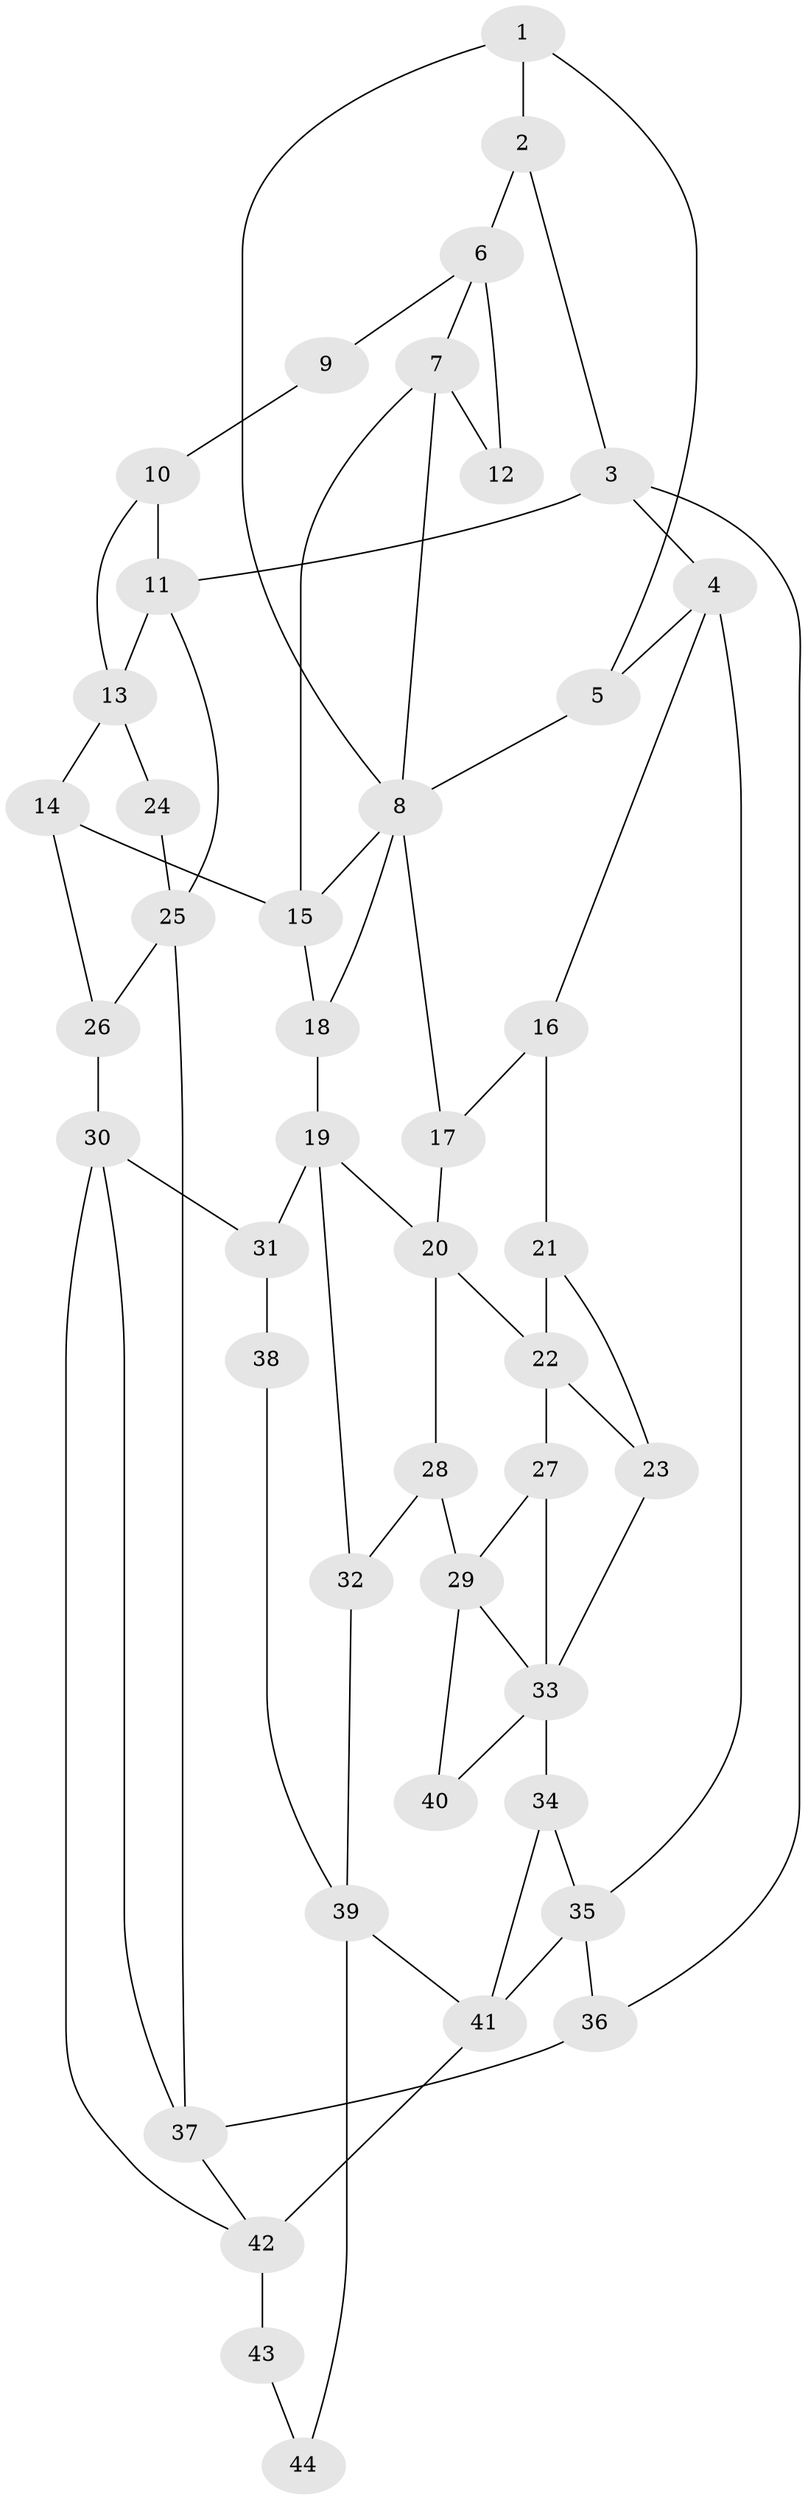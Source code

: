 // original degree distribution, {3: 0.01818181818181818, 4: 0.2545454545454545, 6: 0.23636363636363636, 5: 0.4909090909090909}
// Generated by graph-tools (version 1.1) at 2025/54/03/04/25 22:54:31]
// undirected, 44 vertices, 74 edges
graph export_dot {
  node [color=gray90,style=filled];
  1;
  2;
  3;
  4;
  5;
  6;
  7;
  8;
  9;
  10;
  11;
  12;
  13;
  14;
  15;
  16;
  17;
  18;
  19;
  20;
  21;
  22;
  23;
  24;
  25;
  26;
  27;
  28;
  29;
  30;
  31;
  32;
  33;
  34;
  35;
  36;
  37;
  38;
  39;
  40;
  41;
  42;
  43;
  44;
  1 -- 2 [weight=1.0];
  1 -- 5 [weight=1.0];
  1 -- 8 [weight=1.0];
  2 -- 3 [weight=1.0];
  2 -- 6 [weight=1.0];
  3 -- 4 [weight=1.0];
  3 -- 11 [weight=1.0];
  3 -- 36 [weight=1.0];
  4 -- 5 [weight=1.0];
  4 -- 16 [weight=1.0];
  4 -- 35 [weight=1.0];
  5 -- 8 [weight=1.0];
  6 -- 7 [weight=1.0];
  6 -- 9 [weight=2.0];
  6 -- 12 [weight=2.0];
  7 -- 8 [weight=1.0];
  7 -- 12 [weight=1.0];
  7 -- 15 [weight=2.0];
  8 -- 15 [weight=1.0];
  8 -- 17 [weight=1.0];
  8 -- 18 [weight=1.0];
  9 -- 10 [weight=1.0];
  10 -- 11 [weight=1.0];
  10 -- 13 [weight=1.0];
  11 -- 13 [weight=1.0];
  11 -- 25 [weight=1.0];
  13 -- 14 [weight=2.0];
  13 -- 24 [weight=2.0];
  14 -- 15 [weight=2.0];
  14 -- 26 [weight=1.0];
  15 -- 18 [weight=1.0];
  16 -- 17 [weight=1.0];
  16 -- 21 [weight=2.0];
  17 -- 20 [weight=1.0];
  18 -- 19 [weight=2.0];
  19 -- 20 [weight=1.0];
  19 -- 31 [weight=2.0];
  19 -- 32 [weight=1.0];
  20 -- 22 [weight=1.0];
  20 -- 28 [weight=1.0];
  21 -- 22 [weight=2.0];
  21 -- 23 [weight=1.0];
  22 -- 23 [weight=1.0];
  22 -- 27 [weight=2.0];
  23 -- 33 [weight=1.0];
  24 -- 25 [weight=1.0];
  25 -- 26 [weight=2.0];
  25 -- 37 [weight=2.0];
  26 -- 30 [weight=1.0];
  27 -- 29 [weight=1.0];
  27 -- 33 [weight=1.0];
  28 -- 29 [weight=2.0];
  28 -- 32 [weight=2.0];
  29 -- 33 [weight=1.0];
  29 -- 40 [weight=2.0];
  30 -- 31 [weight=2.0];
  30 -- 37 [weight=1.0];
  30 -- 42 [weight=1.0];
  31 -- 38 [weight=2.0];
  32 -- 39 [weight=1.0];
  33 -- 34 [weight=2.0];
  33 -- 40 [weight=1.0];
  34 -- 35 [weight=1.0];
  34 -- 41 [weight=3.0];
  35 -- 36 [weight=1.0];
  35 -- 41 [weight=1.0];
  36 -- 37 [weight=2.0];
  37 -- 42 [weight=1.0];
  38 -- 39 [weight=1.0];
  39 -- 41 [weight=1.0];
  39 -- 44 [weight=2.0];
  41 -- 42 [weight=1.0];
  42 -- 43 [weight=2.0];
  43 -- 44 [weight=2.0];
}
